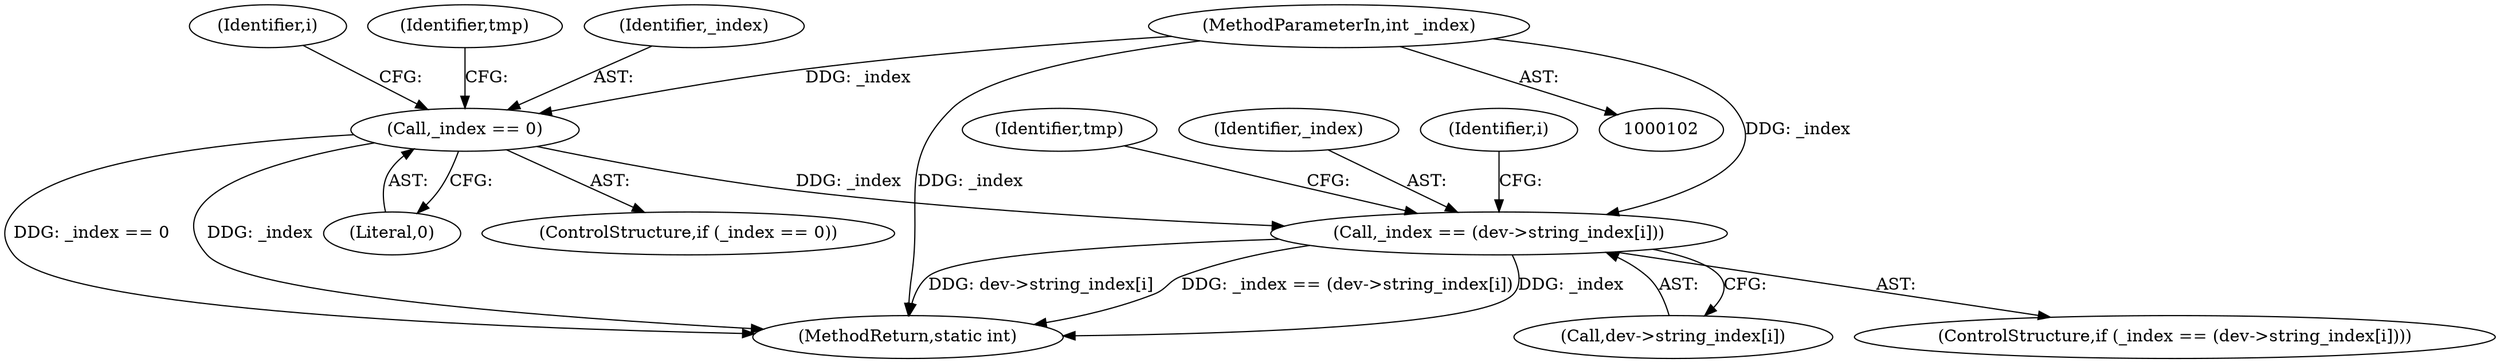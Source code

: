 digraph "1_Chrome_ac149a8d4371c0e01e0934fdd57b09e86f96b5b9_6@array" {
"1000160" [label="(Call,_index == (dev->string_index[i]))"];
"1000134" [label="(Call,_index == 0)"];
"1000104" [label="(MethodParameterIn,int _index)"];
"1000169" [label="(Identifier,tmp)"];
"1000242" [label="(MethodReturn,static int)"];
"1000161" [label="(Identifier,_index)"];
"1000151" [label="(Identifier,i)"];
"1000134" [label="(Call,_index == 0)"];
"1000157" [label="(Identifier,i)"];
"1000160" [label="(Call,_index == (dev->string_index[i]))"];
"1000159" [label="(ControlStructure,if (_index == (dev->string_index[i])))"];
"1000104" [label="(MethodParameterIn,int _index)"];
"1000136" [label="(Literal,0)"];
"1000133" [label="(ControlStructure,if (_index == 0))"];
"1000139" [label="(Identifier,tmp)"];
"1000162" [label="(Call,dev->string_index[i])"];
"1000135" [label="(Identifier,_index)"];
"1000160" -> "1000159"  [label="AST: "];
"1000160" -> "1000162"  [label="CFG: "];
"1000161" -> "1000160"  [label="AST: "];
"1000162" -> "1000160"  [label="AST: "];
"1000169" -> "1000160"  [label="CFG: "];
"1000157" -> "1000160"  [label="CFG: "];
"1000160" -> "1000242"  [label="DDG: dev->string_index[i]"];
"1000160" -> "1000242"  [label="DDG: _index == (dev->string_index[i])"];
"1000160" -> "1000242"  [label="DDG: _index"];
"1000134" -> "1000160"  [label="DDG: _index"];
"1000104" -> "1000160"  [label="DDG: _index"];
"1000134" -> "1000133"  [label="AST: "];
"1000134" -> "1000136"  [label="CFG: "];
"1000135" -> "1000134"  [label="AST: "];
"1000136" -> "1000134"  [label="AST: "];
"1000139" -> "1000134"  [label="CFG: "];
"1000151" -> "1000134"  [label="CFG: "];
"1000134" -> "1000242"  [label="DDG: _index == 0"];
"1000134" -> "1000242"  [label="DDG: _index"];
"1000104" -> "1000134"  [label="DDG: _index"];
"1000104" -> "1000102"  [label="AST: "];
"1000104" -> "1000242"  [label="DDG: _index"];
}
